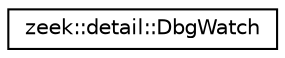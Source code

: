 digraph "Graphical Class Hierarchy"
{
 // LATEX_PDF_SIZE
  edge [fontname="Helvetica",fontsize="10",labelfontname="Helvetica",labelfontsize="10"];
  node [fontname="Helvetica",fontsize="10",shape=record];
  rankdir="LR";
  Node0 [label="zeek::detail::DbgWatch",height=0.2,width=0.4,color="black", fillcolor="white", style="filled",URL="$da/d2b/classzeek_1_1detail_1_1DbgWatch.html",tooltip=" "];
}
